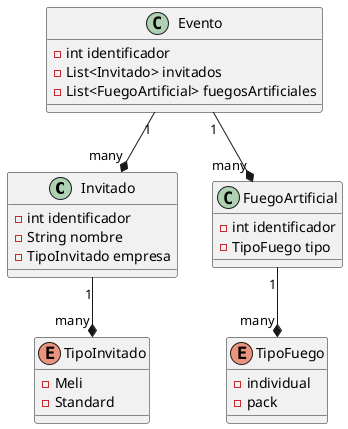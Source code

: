 @startuml Diagramas

class Invitado {
    - int identificador
    - String nombre
    - TipoInvitado empresa
}

enum TipoInvitado {
    - Meli
    - Standard
}

class FuegoArtificial {
    - int identificador
    - TipoFuego tipo
}

enum TipoFuego {
    - individual
    - pack
}

class Evento {
    - int identificador
    - List<Invitado> invitados
    - List<FuegoArtificial> fuegosArtificiales
}


Invitado "1" --* "many" TipoInvitado
FuegoArtificial "1" --* "many" TipoFuego
Evento "1" --* "many" Invitado
Evento "1" --* "many" FuegoArtificial

@enduml